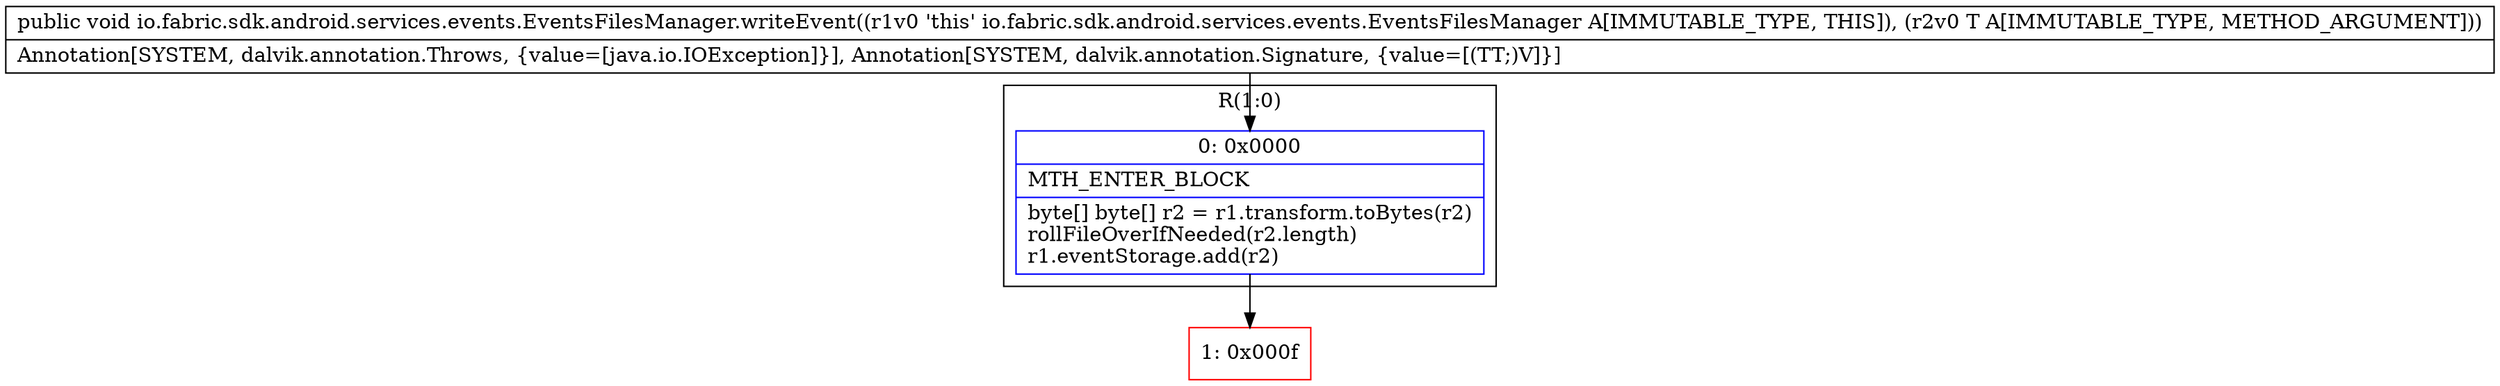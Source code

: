 digraph "CFG forio.fabric.sdk.android.services.events.EventsFilesManager.writeEvent(Ljava\/lang\/Object;)V" {
subgraph cluster_Region_1041208009 {
label = "R(1:0)";
node [shape=record,color=blue];
Node_0 [shape=record,label="{0\:\ 0x0000|MTH_ENTER_BLOCK\l|byte[] byte[] r2 = r1.transform.toBytes(r2)\lrollFileOverIfNeeded(r2.length)\lr1.eventStorage.add(r2)\l}"];
}
Node_1 [shape=record,color=red,label="{1\:\ 0x000f}"];
MethodNode[shape=record,label="{public void io.fabric.sdk.android.services.events.EventsFilesManager.writeEvent((r1v0 'this' io.fabric.sdk.android.services.events.EventsFilesManager A[IMMUTABLE_TYPE, THIS]), (r2v0 T A[IMMUTABLE_TYPE, METHOD_ARGUMENT]))  | Annotation[SYSTEM, dalvik.annotation.Throws, \{value=[java.io.IOException]\}], Annotation[SYSTEM, dalvik.annotation.Signature, \{value=[(TT;)V]\}]\l}"];
MethodNode -> Node_0;
Node_0 -> Node_1;
}

